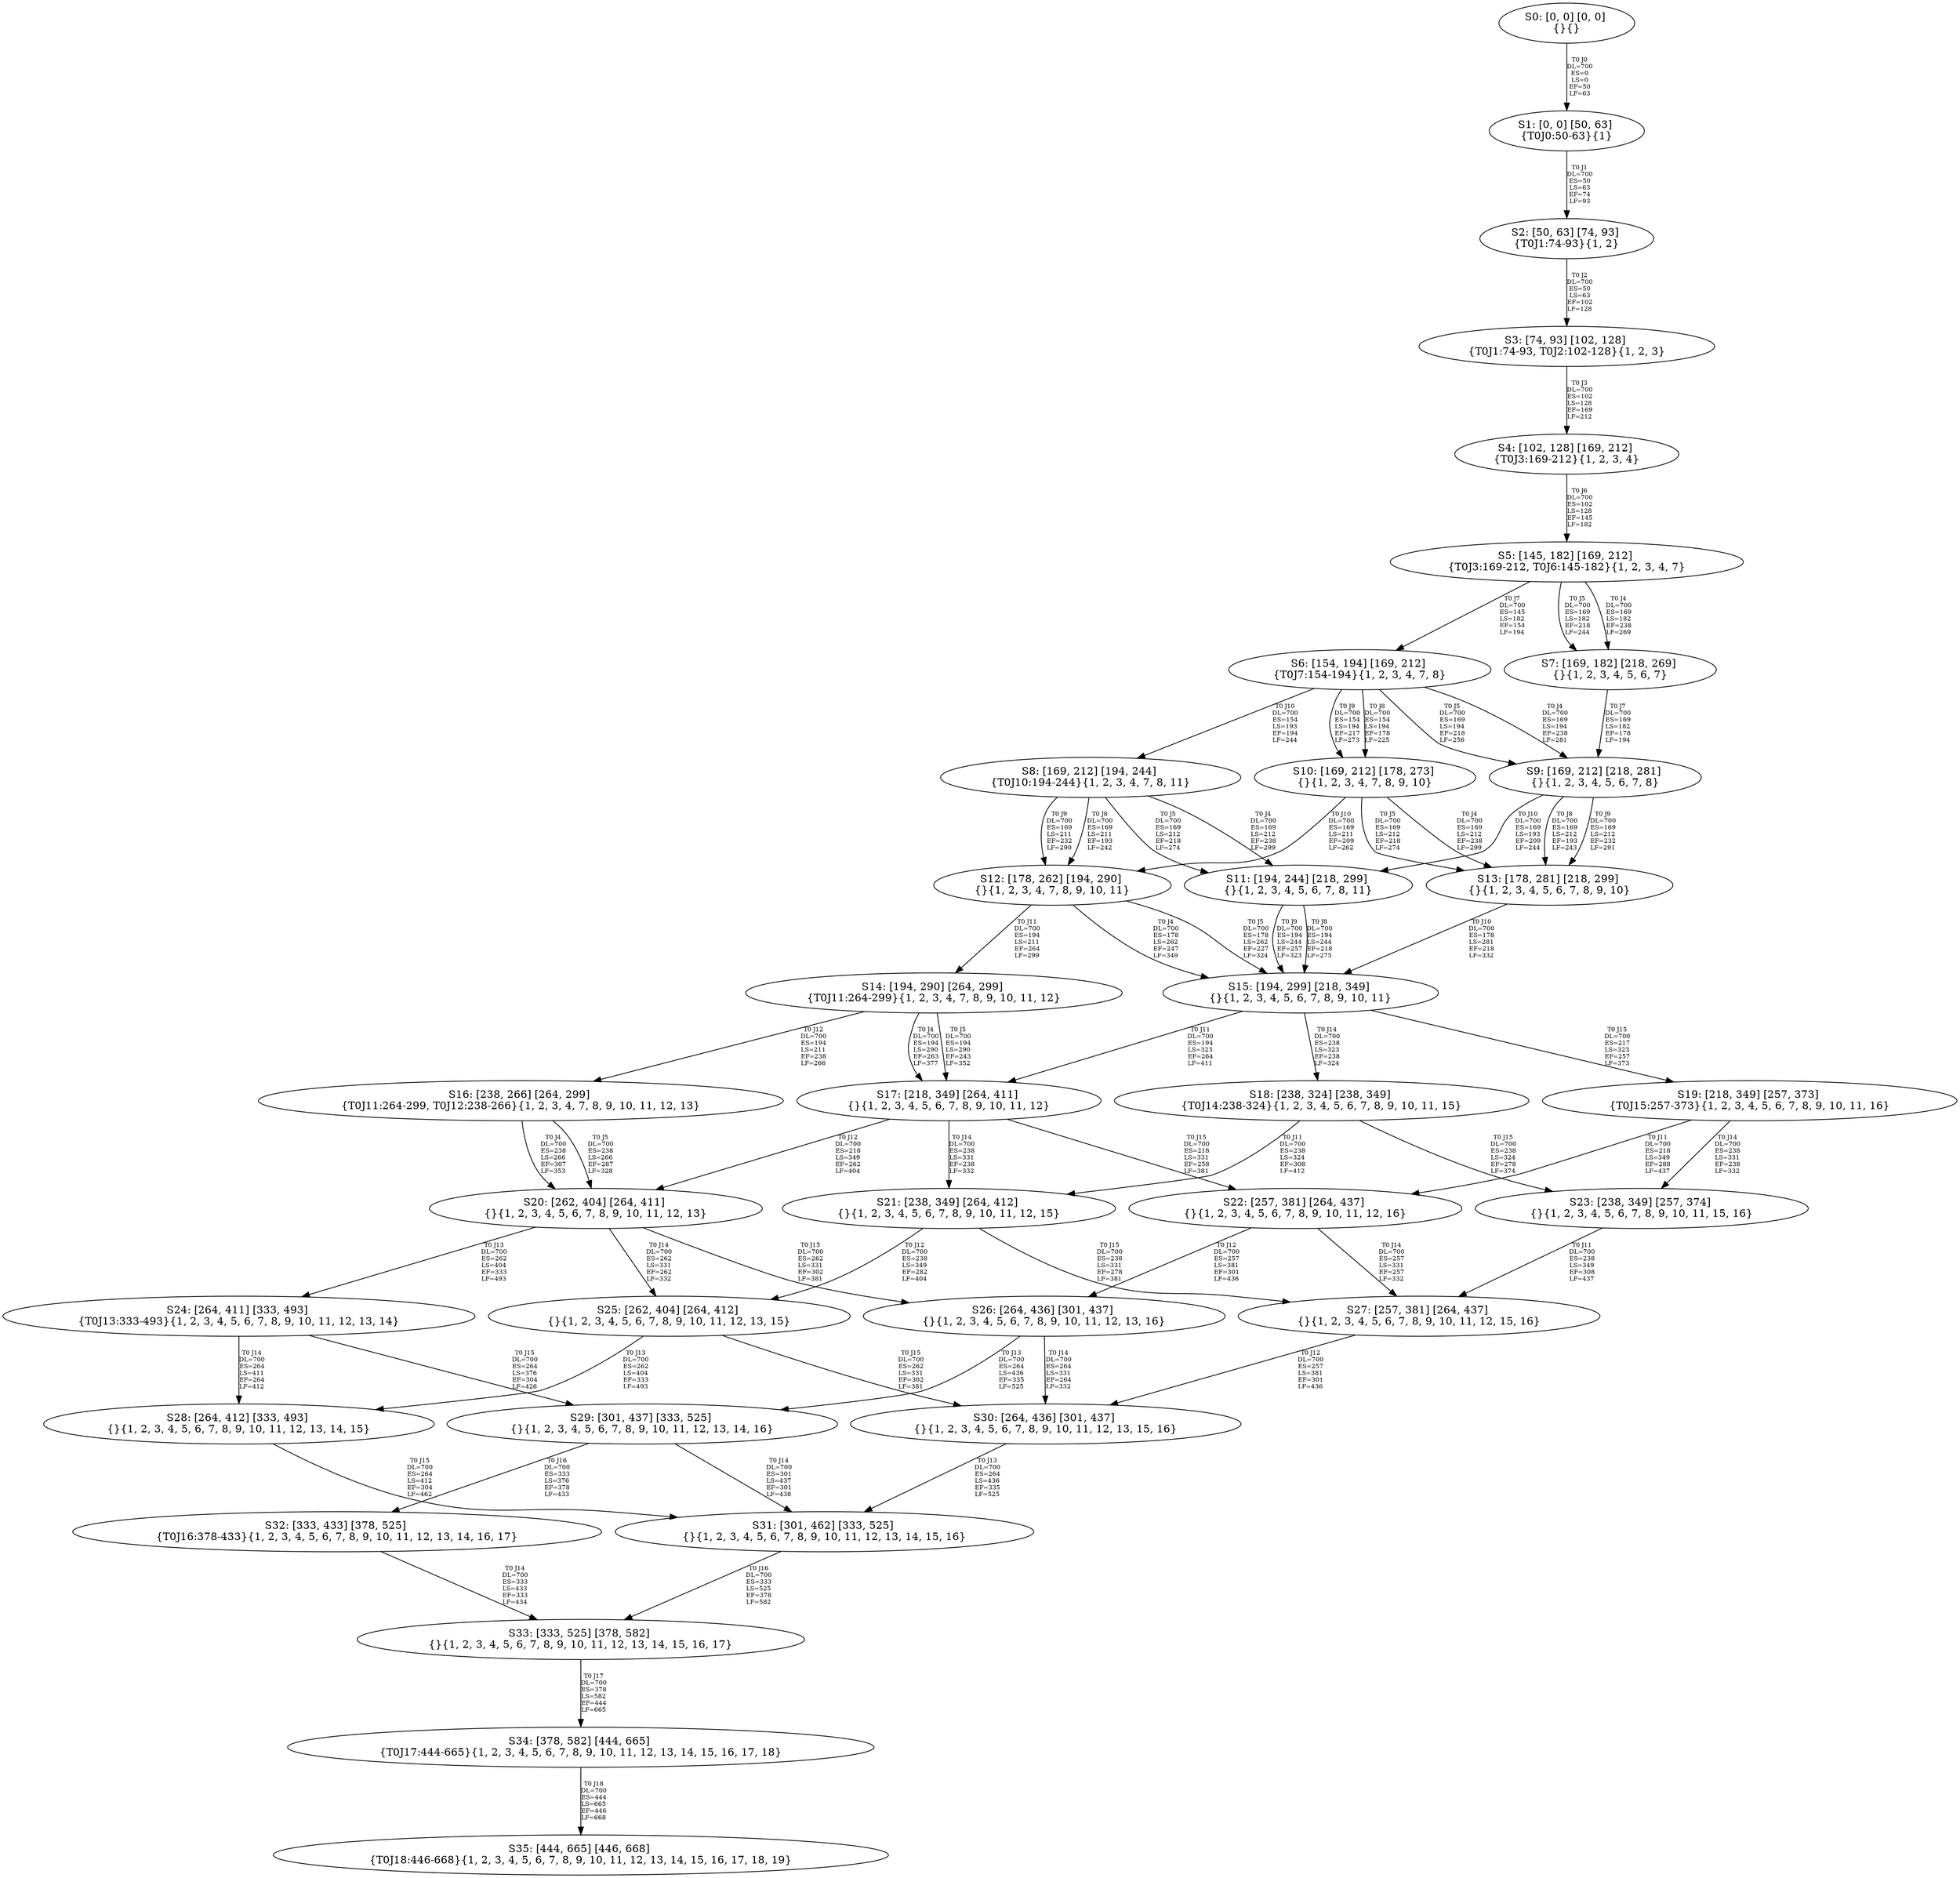 digraph {
	S0[label="S0: [0, 0] [0, 0] \n{}{}"];
	S1[label="S1: [0, 0] [50, 63] \n{T0J0:50-63}{1}"];
	S2[label="S2: [50, 63] [74, 93] \n{T0J1:74-93}{1, 2}"];
	S3[label="S3: [74, 93] [102, 128] \n{T0J1:74-93, T0J2:102-128}{1, 2, 3}"];
	S4[label="S4: [102, 128] [169, 212] \n{T0J3:169-212}{1, 2, 3, 4}"];
	S5[label="S5: [145, 182] [169, 212] \n{T0J3:169-212, T0J6:145-182}{1, 2, 3, 4, 7}"];
	S6[label="S6: [154, 194] [169, 212] \n{T0J7:154-194}{1, 2, 3, 4, 7, 8}"];
	S7[label="S7: [169, 182] [218, 269] \n{}{1, 2, 3, 4, 5, 6, 7}"];
	S8[label="S8: [169, 212] [194, 244] \n{T0J10:194-244}{1, 2, 3, 4, 7, 8, 11}"];
	S9[label="S9: [169, 212] [218, 281] \n{}{1, 2, 3, 4, 5, 6, 7, 8}"];
	S10[label="S10: [169, 212] [178, 273] \n{}{1, 2, 3, 4, 7, 8, 9, 10}"];
	S11[label="S11: [194, 244] [218, 299] \n{}{1, 2, 3, 4, 5, 6, 7, 8, 11}"];
	S12[label="S12: [178, 262] [194, 290] \n{}{1, 2, 3, 4, 7, 8, 9, 10, 11}"];
	S13[label="S13: [178, 281] [218, 299] \n{}{1, 2, 3, 4, 5, 6, 7, 8, 9, 10}"];
	S14[label="S14: [194, 290] [264, 299] \n{T0J11:264-299}{1, 2, 3, 4, 7, 8, 9, 10, 11, 12}"];
	S15[label="S15: [194, 299] [218, 349] \n{}{1, 2, 3, 4, 5, 6, 7, 8, 9, 10, 11}"];
	S16[label="S16: [238, 266] [264, 299] \n{T0J11:264-299, T0J12:238-266}{1, 2, 3, 4, 7, 8, 9, 10, 11, 12, 13}"];
	S17[label="S17: [218, 349] [264, 411] \n{}{1, 2, 3, 4, 5, 6, 7, 8, 9, 10, 11, 12}"];
	S18[label="S18: [238, 324] [238, 349] \n{T0J14:238-324}{1, 2, 3, 4, 5, 6, 7, 8, 9, 10, 11, 15}"];
	S19[label="S19: [218, 349] [257, 373] \n{T0J15:257-373}{1, 2, 3, 4, 5, 6, 7, 8, 9, 10, 11, 16}"];
	S20[label="S20: [262, 404] [264, 411] \n{}{1, 2, 3, 4, 5, 6, 7, 8, 9, 10, 11, 12, 13}"];
	S21[label="S21: [238, 349] [264, 412] \n{}{1, 2, 3, 4, 5, 6, 7, 8, 9, 10, 11, 12, 15}"];
	S22[label="S22: [257, 381] [264, 437] \n{}{1, 2, 3, 4, 5, 6, 7, 8, 9, 10, 11, 12, 16}"];
	S23[label="S23: [238, 349] [257, 374] \n{}{1, 2, 3, 4, 5, 6, 7, 8, 9, 10, 11, 15, 16}"];
	S24[label="S24: [264, 411] [333, 493] \n{T0J13:333-493}{1, 2, 3, 4, 5, 6, 7, 8, 9, 10, 11, 12, 13, 14}"];
	S25[label="S25: [262, 404] [264, 412] \n{}{1, 2, 3, 4, 5, 6, 7, 8, 9, 10, 11, 12, 13, 15}"];
	S26[label="S26: [264, 436] [301, 437] \n{}{1, 2, 3, 4, 5, 6, 7, 8, 9, 10, 11, 12, 13, 16}"];
	S27[label="S27: [257, 381] [264, 437] \n{}{1, 2, 3, 4, 5, 6, 7, 8, 9, 10, 11, 12, 15, 16}"];
	S28[label="S28: [264, 412] [333, 493] \n{}{1, 2, 3, 4, 5, 6, 7, 8, 9, 10, 11, 12, 13, 14, 15}"];
	S29[label="S29: [301, 437] [333, 525] \n{}{1, 2, 3, 4, 5, 6, 7, 8, 9, 10, 11, 12, 13, 14, 16}"];
	S30[label="S30: [264, 436] [301, 437] \n{}{1, 2, 3, 4, 5, 6, 7, 8, 9, 10, 11, 12, 13, 15, 16}"];
	S31[label="S31: [301, 462] [333, 525] \n{}{1, 2, 3, 4, 5, 6, 7, 8, 9, 10, 11, 12, 13, 14, 15, 16}"];
	S32[label="S32: [333, 433] [378, 525] \n{T0J16:378-433}{1, 2, 3, 4, 5, 6, 7, 8, 9, 10, 11, 12, 13, 14, 16, 17}"];
	S33[label="S33: [333, 525] [378, 582] \n{}{1, 2, 3, 4, 5, 6, 7, 8, 9, 10, 11, 12, 13, 14, 15, 16, 17}"];
	S34[label="S34: [378, 582] [444, 665] \n{T0J17:444-665}{1, 2, 3, 4, 5, 6, 7, 8, 9, 10, 11, 12, 13, 14, 15, 16, 17, 18}"];
	S35[label="S35: [444, 665] [446, 668] \n{T0J18:446-668}{1, 2, 3, 4, 5, 6, 7, 8, 9, 10, 11, 12, 13, 14, 15, 16, 17, 18, 19}"];
	S0 -> S1[label="T0 J0\nDL=700\nES=0\nLS=0\nEF=50\nLF=63",fontsize=8];
	S1 -> S2[label="T0 J1\nDL=700\nES=50\nLS=63\nEF=74\nLF=93",fontsize=8];
	S2 -> S3[label="T0 J2\nDL=700\nES=50\nLS=63\nEF=102\nLF=128",fontsize=8];
	S3 -> S4[label="T0 J3\nDL=700\nES=102\nLS=128\nEF=169\nLF=212",fontsize=8];
	S4 -> S5[label="T0 J6\nDL=700\nES=102\nLS=128\nEF=145\nLF=182",fontsize=8];
	S5 -> S7[label="T0 J4\nDL=700\nES=169\nLS=182\nEF=238\nLF=269",fontsize=8];
	S5 -> S7[label="T0 J5\nDL=700\nES=169\nLS=182\nEF=218\nLF=244",fontsize=8];
	S5 -> S6[label="T0 J7\nDL=700\nES=145\nLS=182\nEF=154\nLF=194",fontsize=8];
	S6 -> S9[label="T0 J4\nDL=700\nES=169\nLS=194\nEF=238\nLF=281",fontsize=8];
	S6 -> S9[label="T0 J5\nDL=700\nES=169\nLS=194\nEF=218\nLF=256",fontsize=8];
	S6 -> S10[label="T0 J8\nDL=700\nES=154\nLS=194\nEF=178\nLF=225",fontsize=8];
	S6 -> S10[label="T0 J9\nDL=700\nES=154\nLS=194\nEF=217\nLF=273",fontsize=8];
	S6 -> S8[label="T0 J10\nDL=700\nES=154\nLS=193\nEF=194\nLF=244",fontsize=8];
	S7 -> S9[label="T0 J7\nDL=700\nES=169\nLS=182\nEF=178\nLF=194",fontsize=8];
	S8 -> S11[label="T0 J4\nDL=700\nES=169\nLS=212\nEF=238\nLF=299",fontsize=8];
	S8 -> S11[label="T0 J5\nDL=700\nES=169\nLS=212\nEF=218\nLF=274",fontsize=8];
	S8 -> S12[label="T0 J8\nDL=700\nES=169\nLS=211\nEF=193\nLF=242",fontsize=8];
	S8 -> S12[label="T0 J9\nDL=700\nES=169\nLS=211\nEF=232\nLF=290",fontsize=8];
	S9 -> S13[label="T0 J8\nDL=700\nES=169\nLS=212\nEF=193\nLF=243",fontsize=8];
	S9 -> S13[label="T0 J9\nDL=700\nES=169\nLS=212\nEF=232\nLF=291",fontsize=8];
	S9 -> S11[label="T0 J10\nDL=700\nES=169\nLS=193\nEF=209\nLF=244",fontsize=8];
	S10 -> S13[label="T0 J4\nDL=700\nES=169\nLS=212\nEF=238\nLF=299",fontsize=8];
	S10 -> S13[label="T0 J5\nDL=700\nES=169\nLS=212\nEF=218\nLF=274",fontsize=8];
	S10 -> S12[label="T0 J10\nDL=700\nES=169\nLS=211\nEF=209\nLF=262",fontsize=8];
	S11 -> S15[label="T0 J8\nDL=700\nES=194\nLS=244\nEF=218\nLF=275",fontsize=8];
	S11 -> S15[label="T0 J9\nDL=700\nES=194\nLS=244\nEF=257\nLF=323",fontsize=8];
	S12 -> S15[label="T0 J4\nDL=700\nES=178\nLS=262\nEF=247\nLF=349",fontsize=8];
	S12 -> S15[label="T0 J5\nDL=700\nES=178\nLS=262\nEF=227\nLF=324",fontsize=8];
	S12 -> S14[label="T0 J11\nDL=700\nES=194\nLS=211\nEF=264\nLF=299",fontsize=8];
	S13 -> S15[label="T0 J10\nDL=700\nES=178\nLS=281\nEF=218\nLF=332",fontsize=8];
	S14 -> S17[label="T0 J4\nDL=700\nES=194\nLS=290\nEF=263\nLF=377",fontsize=8];
	S14 -> S17[label="T0 J5\nDL=700\nES=194\nLS=290\nEF=243\nLF=352",fontsize=8];
	S14 -> S16[label="T0 J12\nDL=700\nES=194\nLS=211\nEF=238\nLF=266",fontsize=8];
	S15 -> S17[label="T0 J11\nDL=700\nES=194\nLS=323\nEF=264\nLF=411",fontsize=8];
	S15 -> S18[label="T0 J14\nDL=700\nES=238\nLS=323\nEF=238\nLF=324",fontsize=8];
	S15 -> S19[label="T0 J15\nDL=700\nES=217\nLS=323\nEF=257\nLF=373",fontsize=8];
	S16 -> S20[label="T0 J4\nDL=700\nES=238\nLS=266\nEF=307\nLF=353",fontsize=8];
	S16 -> S20[label="T0 J5\nDL=700\nES=238\nLS=266\nEF=287\nLF=328",fontsize=8];
	S17 -> S20[label="T0 J12\nDL=700\nES=218\nLS=349\nEF=262\nLF=404",fontsize=8];
	S17 -> S21[label="T0 J14\nDL=700\nES=238\nLS=331\nEF=238\nLF=332",fontsize=8];
	S17 -> S22[label="T0 J15\nDL=700\nES=218\nLS=331\nEF=258\nLF=381",fontsize=8];
	S18 -> S21[label="T0 J11\nDL=700\nES=238\nLS=324\nEF=308\nLF=412",fontsize=8];
	S18 -> S23[label="T0 J15\nDL=700\nES=238\nLS=324\nEF=278\nLF=374",fontsize=8];
	S19 -> S22[label="T0 J11\nDL=700\nES=218\nLS=349\nEF=288\nLF=437",fontsize=8];
	S19 -> S23[label="T0 J14\nDL=700\nES=238\nLS=331\nEF=238\nLF=332",fontsize=8];
	S20 -> S24[label="T0 J13\nDL=700\nES=262\nLS=404\nEF=333\nLF=493",fontsize=8];
	S20 -> S25[label="T0 J14\nDL=700\nES=262\nLS=331\nEF=262\nLF=332",fontsize=8];
	S20 -> S26[label="T0 J15\nDL=700\nES=262\nLS=331\nEF=302\nLF=381",fontsize=8];
	S21 -> S25[label="T0 J12\nDL=700\nES=238\nLS=349\nEF=282\nLF=404",fontsize=8];
	S21 -> S27[label="T0 J15\nDL=700\nES=238\nLS=331\nEF=278\nLF=381",fontsize=8];
	S22 -> S26[label="T0 J12\nDL=700\nES=257\nLS=381\nEF=301\nLF=436",fontsize=8];
	S22 -> S27[label="T0 J14\nDL=700\nES=257\nLS=331\nEF=257\nLF=332",fontsize=8];
	S23 -> S27[label="T0 J11\nDL=700\nES=238\nLS=349\nEF=308\nLF=437",fontsize=8];
	S24 -> S28[label="T0 J14\nDL=700\nES=264\nLS=411\nEF=264\nLF=412",fontsize=8];
	S24 -> S29[label="T0 J15\nDL=700\nES=264\nLS=376\nEF=304\nLF=426",fontsize=8];
	S25 -> S28[label="T0 J13\nDL=700\nES=262\nLS=404\nEF=333\nLF=493",fontsize=8];
	S25 -> S30[label="T0 J15\nDL=700\nES=262\nLS=331\nEF=302\nLF=381",fontsize=8];
	S26 -> S29[label="T0 J13\nDL=700\nES=264\nLS=436\nEF=335\nLF=525",fontsize=8];
	S26 -> S30[label="T0 J14\nDL=700\nES=264\nLS=331\nEF=264\nLF=332",fontsize=8];
	S27 -> S30[label="T0 J12\nDL=700\nES=257\nLS=381\nEF=301\nLF=436",fontsize=8];
	S28 -> S31[label="T0 J15\nDL=700\nES=264\nLS=412\nEF=304\nLF=462",fontsize=8];
	S29 -> S31[label="T0 J14\nDL=700\nES=301\nLS=437\nEF=301\nLF=438",fontsize=8];
	S29 -> S32[label="T0 J16\nDL=700\nES=333\nLS=376\nEF=378\nLF=433",fontsize=8];
	S30 -> S31[label="T0 J13\nDL=700\nES=264\nLS=436\nEF=335\nLF=525",fontsize=8];
	S31 -> S33[label="T0 J16\nDL=700\nES=333\nLS=525\nEF=378\nLF=582",fontsize=8];
	S32 -> S33[label="T0 J14\nDL=700\nES=333\nLS=433\nEF=333\nLF=434",fontsize=8];
	S33 -> S34[label="T0 J17\nDL=700\nES=378\nLS=582\nEF=444\nLF=665",fontsize=8];
	S34 -> S35[label="T0 J18\nDL=700\nES=444\nLS=665\nEF=446\nLF=668",fontsize=8];
}
